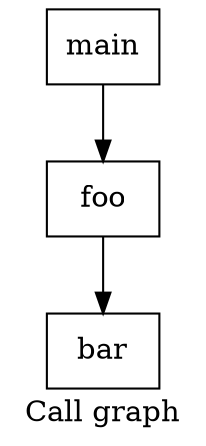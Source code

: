 digraph "Call graph" {
	label="Call graph";

	Node0x7ff268e0d3d0 [shape=record,label="{foo}"];
	Node0x7ff268e0d3d0 -> Node0x7ff268e0d450;
	Node0x7ff268e0d450 [shape=record,label="{bar}"];
	Node0x7ff268e0d4f0 [shape=record,label="{main}"];
	Node0x7ff268e0d4f0 -> Node0x7ff268e0d3d0;
}
